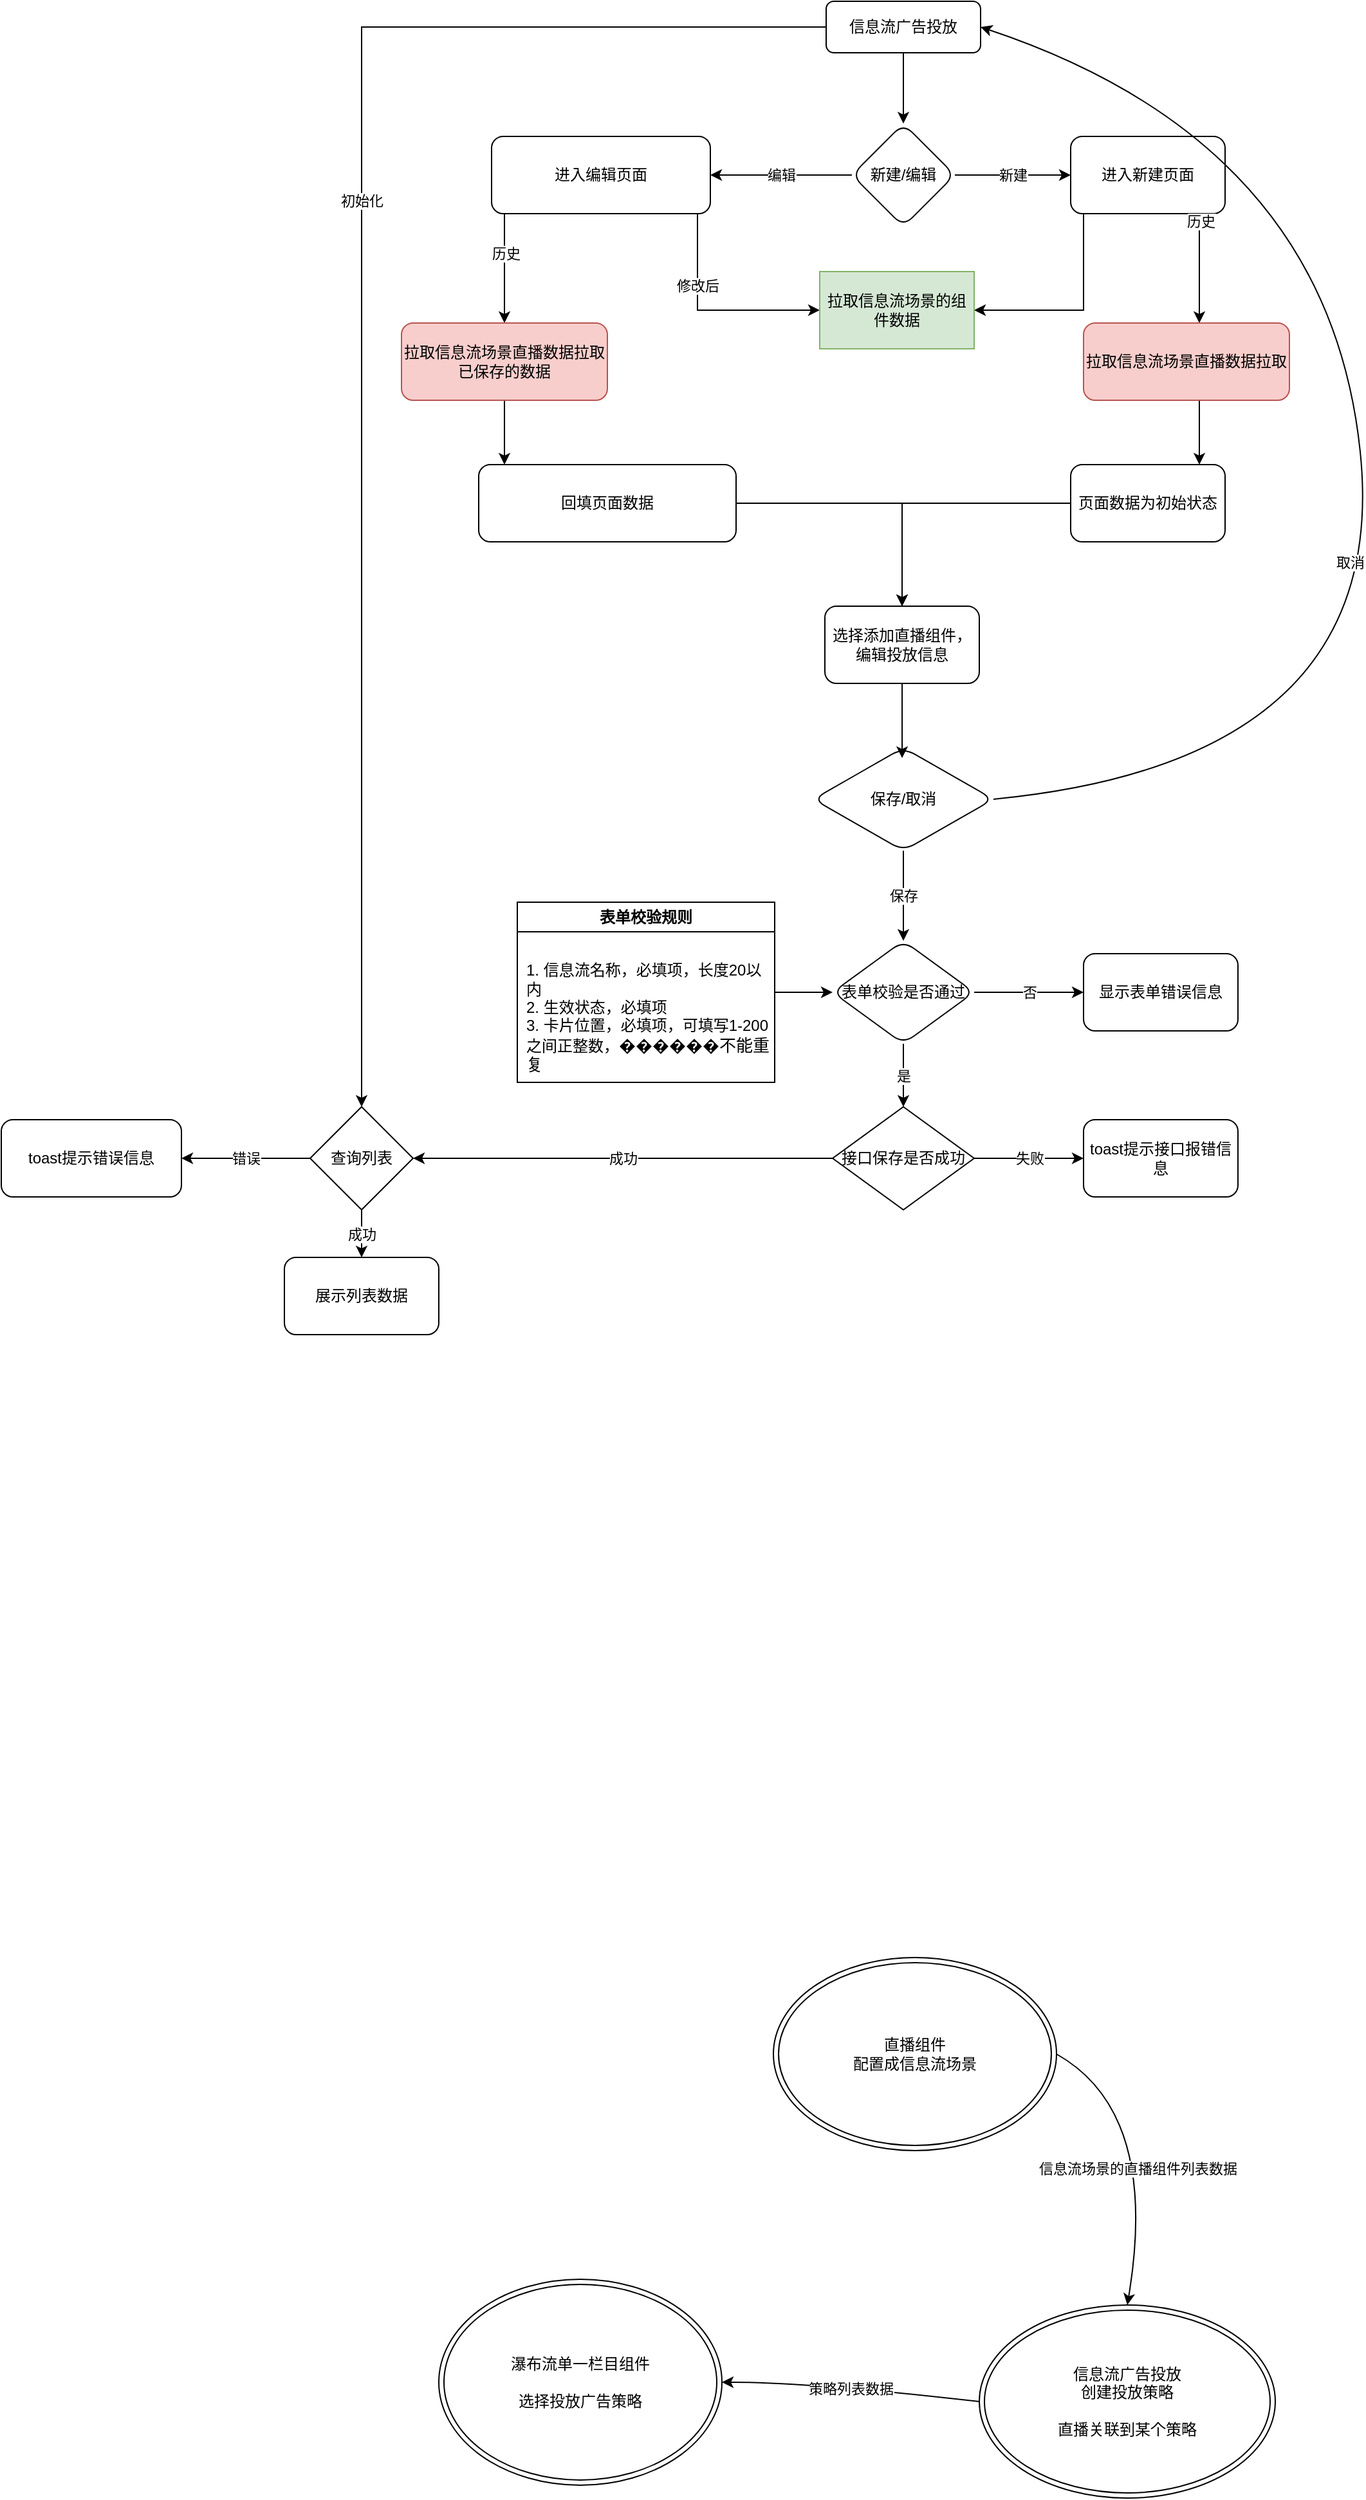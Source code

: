 <mxfile version="24.0.7" type="github">
  <diagram name="第 1 页" id="ZKq8zXLXk0dnEt4Aoh0s">
    <mxGraphModel dx="2261" dy="1927" grid="1" gridSize="10" guides="1" tooltips="1" connect="1" arrows="1" fold="1" page="1" pageScale="1" pageWidth="827" pageHeight="1169" math="0" shadow="0">
      <root>
        <mxCell id="0" />
        <mxCell id="1" parent="0" />
        <mxCell id="HDhsPYsPphgY9-StyKDm-29" value="直播组件&lt;br&gt;配置成信息流场景" style="ellipse;shape=doubleEllipse;whiteSpace=wrap;html=1;" parent="1" vertex="1">
          <mxGeometry x="349" y="1070" width="220" height="150" as="geometry" />
        </mxCell>
        <mxCell id="HDhsPYsPphgY9-StyKDm-30" value="瀑布流单一栏目组件&lt;br&gt;&lt;br&gt;选择投放广告策略" style="ellipse;shape=doubleEllipse;whiteSpace=wrap;html=1;" parent="1" vertex="1">
          <mxGeometry x="89" y="1320" width="220" height="160" as="geometry" />
        </mxCell>
        <mxCell id="HDhsPYsPphgY9-StyKDm-31" value="信息流广告投放&lt;br&gt;创建投放策略&lt;br&gt;&lt;br&gt;直播关联到某个策略" style="ellipse;shape=doubleEllipse;whiteSpace=wrap;html=1;verticalAlign=middle;" parent="1" vertex="1">
          <mxGeometry x="509" y="1340" width="230" height="150" as="geometry" />
        </mxCell>
        <mxCell id="HDhsPYsPphgY9-StyKDm-35" value="" style="curved=1;endArrow=classic;html=1;rounded=0;exitX=1;exitY=0.5;exitDx=0;exitDy=0;entryX=0.5;entryY=0;entryDx=0;entryDy=0;" parent="1" source="HDhsPYsPphgY9-StyKDm-29" target="HDhsPYsPphgY9-StyKDm-31" edge="1">
          <mxGeometry width="50" height="50" relative="1" as="geometry">
            <mxPoint x="649" y="1240" as="sourcePoint" />
            <mxPoint x="699" y="1190" as="targetPoint" />
            <Array as="points">
              <mxPoint x="649" y="1190" />
            </Array>
          </mxGeometry>
        </mxCell>
        <mxCell id="HDhsPYsPphgY9-StyKDm-41" value="信息流场景的直播组件列表数据" style="edgeLabel;html=1;align=center;verticalAlign=middle;resizable=0;points=[];" parent="HDhsPYsPphgY9-StyKDm-35" vertex="1" connectable="0">
          <mxGeometry x="0.127" y="-10" relative="1" as="geometry">
            <mxPoint as="offset" />
          </mxGeometry>
        </mxCell>
        <mxCell id="HDhsPYsPphgY9-StyKDm-38" value="" style="curved=1;endArrow=classic;html=1;rounded=0;entryX=1;entryY=0.5;entryDx=0;entryDy=0;exitX=0;exitY=0.5;exitDx=0;exitDy=0;" parent="1" source="HDhsPYsPphgY9-StyKDm-31" target="HDhsPYsPphgY9-StyKDm-30" edge="1">
          <mxGeometry width="50" height="50" relative="1" as="geometry">
            <mxPoint x="379" y="1450" as="sourcePoint" />
            <mxPoint x="429" y="1400" as="targetPoint" />
            <Array as="points">
              <mxPoint x="379" y="1400" />
            </Array>
          </mxGeometry>
        </mxCell>
        <mxCell id="HDhsPYsPphgY9-StyKDm-39" value="策略列表数据" style="edgeLabel;html=1;align=center;verticalAlign=middle;resizable=0;points=[];" parent="HDhsPYsPphgY9-StyKDm-38" vertex="1" connectable="0">
          <mxGeometry x="0.001" y="2" relative="1" as="geometry">
            <mxPoint y="-1" as="offset" />
          </mxGeometry>
        </mxCell>
        <mxCell id="HDhsPYsPphgY9-StyKDm-42" value="" style="edgeStyle=orthogonalEdgeStyle;rounded=0;orthogonalLoop=1;jettySize=auto;html=1;exitX=0.5;exitY=1;exitDx=0;exitDy=0;" parent="1" source="HDhsPYsPphgY9-StyKDm-45" target="HDhsPYsPphgY9-StyKDm-43" edge="1">
          <mxGeometry relative="1" as="geometry" />
        </mxCell>
        <mxCell id="HDhsPYsPphgY9-StyKDm-43" value="新建/编辑" style="rhombus;whiteSpace=wrap;html=1;rounded=1;glass=0;strokeWidth=1;shadow=0;" parent="1" vertex="1">
          <mxGeometry x="410" y="-355" width="80" height="80" as="geometry" />
        </mxCell>
        <mxCell id="tivRlDreGtwidWBfeTLz-23" value="" style="edgeStyle=orthogonalEdgeStyle;rounded=0;orthogonalLoop=1;jettySize=auto;html=1;entryX=1;entryY=0.5;entryDx=0;entryDy=0;" edge="1" parent="1" source="HDhsPYsPphgY9-StyKDm-44" target="tivRlDreGtwidWBfeTLz-3">
          <mxGeometry relative="1" as="geometry">
            <Array as="points">
              <mxPoint x="590" y="-210" />
            </Array>
          </mxGeometry>
        </mxCell>
        <mxCell id="HDhsPYsPphgY9-StyKDm-44" value="进入新建页面" style="rounded=1;whiteSpace=wrap;html=1;glass=0;strokeWidth=1;shadow=0;" parent="1" vertex="1">
          <mxGeometry x="580" y="-345" width="120" height="60" as="geometry" />
        </mxCell>
        <mxCell id="HDhsPYsPphgY9-StyKDm-100" style="edgeStyle=orthogonalEdgeStyle;rounded=0;orthogonalLoop=1;jettySize=auto;html=1;entryX=0.5;entryY=0;entryDx=0;entryDy=0;" parent="1" source="HDhsPYsPphgY9-StyKDm-45" target="HDhsPYsPphgY9-StyKDm-55" edge="1">
          <mxGeometry relative="1" as="geometry">
            <mxPoint x="50" y="-40" as="targetPoint" />
          </mxGeometry>
        </mxCell>
        <mxCell id="HDhsPYsPphgY9-StyKDm-102" value="初始化" style="edgeLabel;html=1;align=center;verticalAlign=middle;resizable=0;points=[];" parent="HDhsPYsPphgY9-StyKDm-100" vertex="1" connectable="0">
          <mxGeometry x="-0.173" relative="1" as="geometry">
            <mxPoint as="offset" />
          </mxGeometry>
        </mxCell>
        <mxCell id="HDhsPYsPphgY9-StyKDm-45" value="信息流广告投放" style="rounded=1;whiteSpace=wrap;html=1;fontSize=12;glass=0;strokeWidth=1;shadow=0;" parent="1" vertex="1">
          <mxGeometry x="390" y="-450" width="120" height="40" as="geometry" />
        </mxCell>
        <mxCell id="HDhsPYsPphgY9-StyKDm-111" value="" style="edgeStyle=orthogonalEdgeStyle;rounded=0;orthogonalLoop=1;jettySize=auto;html=1;" parent="1" source="tivRlDreGtwidWBfeTLz-1" target="HDhsPYsPphgY9-StyKDm-110" edge="1">
          <mxGeometry relative="1" as="geometry">
            <Array as="points">
              <mxPoint x="190" y="-190" />
            </Array>
          </mxGeometry>
        </mxCell>
        <mxCell id="tivRlDreGtwidWBfeTLz-4" value="" style="edgeStyle=orthogonalEdgeStyle;rounded=0;orthogonalLoop=1;jettySize=auto;html=1;" edge="1" parent="1" source="HDhsPYsPphgY9-StyKDm-46" target="tivRlDreGtwidWBfeTLz-3">
          <mxGeometry relative="1" as="geometry">
            <Array as="points">
              <mxPoint x="290" y="-240" />
              <mxPoint x="290" y="-240" />
            </Array>
          </mxGeometry>
        </mxCell>
        <mxCell id="tivRlDreGtwidWBfeTLz-15" value="修改后" style="edgeLabel;html=1;align=center;verticalAlign=middle;resizable=0;points=[];" vertex="1" connectable="0" parent="tivRlDreGtwidWBfeTLz-4">
          <mxGeometry x="-0.341" relative="1" as="geometry">
            <mxPoint as="offset" />
          </mxGeometry>
        </mxCell>
        <mxCell id="HDhsPYsPphgY9-StyKDm-46" value="进入编辑页面" style="rounded=1;whiteSpace=wrap;html=1;glass=0;strokeWidth=1;shadow=0;" parent="1" vertex="1">
          <mxGeometry x="130" y="-345" width="170" height="60" as="geometry" />
        </mxCell>
        <mxCell id="HDhsPYsPphgY9-StyKDm-47" value="保存/取消" style="rhombus;whiteSpace=wrap;html=1;rounded=1;glass=0;strokeWidth=1;shadow=0;" parent="1" vertex="1">
          <mxGeometry x="380" y="130" width="140" height="80" as="geometry" />
        </mxCell>
        <mxCell id="HDhsPYsPphgY9-StyKDm-48" value="表单校验是否通过" style="rhombus;whiteSpace=wrap;html=1;rounded=1;glass=0;strokeWidth=1;shadow=0;" parent="1" vertex="1">
          <mxGeometry x="395" y="280" width="110" height="80" as="geometry" />
        </mxCell>
        <mxCell id="HDhsPYsPphgY9-StyKDm-49" value="接口保存是否成功" style="rhombus;whiteSpace=wrap;html=1;" parent="1" vertex="1">
          <mxGeometry x="395" y="409" width="110" height="80" as="geometry" />
        </mxCell>
        <mxCell id="HDhsPYsPphgY9-StyKDm-51" value="显示表单错误信息" style="whiteSpace=wrap;html=1;rounded=1;glass=0;strokeWidth=1;shadow=0;" parent="1" vertex="1">
          <mxGeometry x="590" y="290" width="120" height="60" as="geometry" />
        </mxCell>
        <mxCell id="HDhsPYsPphgY9-StyKDm-52" value="toast提示接口报错信息" style="rounded=1;whiteSpace=wrap;html=1;" parent="1" vertex="1">
          <mxGeometry x="590" y="419" width="120" height="60" as="geometry" />
        </mxCell>
        <mxCell id="HDhsPYsPphgY9-StyKDm-55" value="查询列表" style="rhombus;whiteSpace=wrap;html=1;" parent="1" vertex="1">
          <mxGeometry x="-11" y="409" width="80" height="80" as="geometry" />
        </mxCell>
        <mxCell id="HDhsPYsPphgY9-StyKDm-56" value="toast提示错误信息" style="whiteSpace=wrap;html=1;rounded=1;" parent="1" vertex="1">
          <mxGeometry x="-251" y="419" width="140" height="60" as="geometry" />
        </mxCell>
        <mxCell id="HDhsPYsPphgY9-StyKDm-57" value="展示列表数据" style="rounded=1;whiteSpace=wrap;html=1;" parent="1" vertex="1">
          <mxGeometry x="-31" y="526" width="120" height="60" as="geometry" />
        </mxCell>
        <mxCell id="HDhsPYsPphgY9-StyKDm-58" value="" style="endArrow=classic;html=1;rounded=0;edgeStyle=orthogonalEdgeStyle;exitX=0;exitY=0.5;exitDx=0;exitDy=0;entryX=1;entryY=0.5;entryDx=0;entryDy=0;" parent="1" source="HDhsPYsPphgY9-StyKDm-55" target="HDhsPYsPphgY9-StyKDm-56" edge="1">
          <mxGeometry relative="1" as="geometry">
            <mxPoint x="289" y="356" as="sourcePoint" />
            <mxPoint x="369" y="356" as="targetPoint" />
          </mxGeometry>
        </mxCell>
        <mxCell id="HDhsPYsPphgY9-StyKDm-59" value="错误" style="edgeLabel;resizable=0;html=1;align=center;verticalAlign=middle;" parent="HDhsPYsPphgY9-StyKDm-58" connectable="0" vertex="1">
          <mxGeometry relative="1" as="geometry" />
        </mxCell>
        <mxCell id="HDhsPYsPphgY9-StyKDm-60" value="" style="endArrow=classic;html=1;rounded=0;edgeStyle=orthogonalEdgeStyle;exitX=0.5;exitY=1;exitDx=0;exitDy=0;entryX=0.5;entryY=0;entryDx=0;entryDy=0;" parent="1" source="HDhsPYsPphgY9-StyKDm-55" target="HDhsPYsPphgY9-StyKDm-57" edge="1">
          <mxGeometry relative="1" as="geometry">
            <mxPoint x="289" y="356" as="sourcePoint" />
            <mxPoint x="389" y="356" as="targetPoint" />
          </mxGeometry>
        </mxCell>
        <mxCell id="HDhsPYsPphgY9-StyKDm-61" value="成功" style="edgeLabel;resizable=0;html=1;align=center;verticalAlign=middle;" parent="HDhsPYsPphgY9-StyKDm-60" connectable="0" vertex="1">
          <mxGeometry relative="1" as="geometry" />
        </mxCell>
        <mxCell id="HDhsPYsPphgY9-StyKDm-62" value="" style="endArrow=classic;html=1;rounded=0;edgeStyle=orthogonalEdgeStyle;exitX=0;exitY=0.5;exitDx=0;exitDy=0;entryX=1;entryY=0.5;entryDx=0;entryDy=0;" parent="1" source="HDhsPYsPphgY9-StyKDm-43" target="HDhsPYsPphgY9-StyKDm-46" edge="1">
          <mxGeometry relative="1" as="geometry">
            <mxPoint x="440" y="-55" as="sourcePoint" />
            <mxPoint x="540" y="-55" as="targetPoint" />
          </mxGeometry>
        </mxCell>
        <mxCell id="HDhsPYsPphgY9-StyKDm-63" value="编辑" style="edgeLabel;resizable=0;html=1;align=center;verticalAlign=middle;" parent="HDhsPYsPphgY9-StyKDm-62" connectable="0" vertex="1">
          <mxGeometry relative="1" as="geometry" />
        </mxCell>
        <mxCell id="HDhsPYsPphgY9-StyKDm-65" value="" style="endArrow=classic;html=1;rounded=0;edgeStyle=orthogonalEdgeStyle;exitX=1;exitY=0.5;exitDx=0;exitDy=0;entryX=0;entryY=0.5;entryDx=0;entryDy=0;" parent="1" source="HDhsPYsPphgY9-StyKDm-49" target="HDhsPYsPphgY9-StyKDm-52" edge="1">
          <mxGeometry relative="1" as="geometry">
            <mxPoint x="440" y="389" as="sourcePoint" />
            <mxPoint x="540" y="474" as="targetPoint" />
          </mxGeometry>
        </mxCell>
        <mxCell id="HDhsPYsPphgY9-StyKDm-66" value="失败" style="edgeLabel;resizable=0;html=1;align=center;verticalAlign=middle;" parent="HDhsPYsPphgY9-StyKDm-65" connectable="0" vertex="1">
          <mxGeometry relative="1" as="geometry" />
        </mxCell>
        <mxCell id="HDhsPYsPphgY9-StyKDm-67" value="" style="endArrow=classic;html=1;rounded=0;edgeStyle=orthogonalEdgeStyle;exitX=1;exitY=0.5;exitDx=0;exitDy=0;entryX=0;entryY=0.5;entryDx=0;entryDy=0;" parent="1" source="HDhsPYsPphgY9-StyKDm-48" target="HDhsPYsPphgY9-StyKDm-51" edge="1">
          <mxGeometry relative="1" as="geometry">
            <mxPoint x="440" y="350" as="sourcePoint" />
            <mxPoint x="540" y="350" as="targetPoint" />
          </mxGeometry>
        </mxCell>
        <mxCell id="HDhsPYsPphgY9-StyKDm-68" value="否" style="edgeLabel;resizable=0;html=1;align=center;verticalAlign=middle;" parent="HDhsPYsPphgY9-StyKDm-67" connectable="0" vertex="1">
          <mxGeometry relative="1" as="geometry" />
        </mxCell>
        <mxCell id="HDhsPYsPphgY9-StyKDm-71" value="" style="endArrow=classic;html=1;rounded=0;edgeStyle=orthogonalEdgeStyle;exitX=1;exitY=0.5;exitDx=0;exitDy=0;entryX=0;entryY=0.5;entryDx=0;entryDy=0;" parent="1" source="HDhsPYsPphgY9-StyKDm-43" target="HDhsPYsPphgY9-StyKDm-44" edge="1">
          <mxGeometry relative="1" as="geometry">
            <mxPoint x="440" y="-55" as="sourcePoint" />
            <mxPoint x="540" y="-55" as="targetPoint" />
          </mxGeometry>
        </mxCell>
        <mxCell id="HDhsPYsPphgY9-StyKDm-72" value="新建" style="edgeLabel;resizable=0;html=1;align=center;verticalAlign=middle;" parent="HDhsPYsPphgY9-StyKDm-71" connectable="0" vertex="1">
          <mxGeometry relative="1" as="geometry" />
        </mxCell>
        <mxCell id="HDhsPYsPphgY9-StyKDm-75" value="" style="endArrow=classic;html=1;rounded=0;edgeStyle=orthogonalEdgeStyle;exitX=0.5;exitY=1;exitDx=0;exitDy=0;entryX=0.5;entryY=0;entryDx=0;entryDy=0;" parent="1" source="HDhsPYsPphgY9-StyKDm-47" target="HDhsPYsPphgY9-StyKDm-48" edge="1">
          <mxGeometry relative="1" as="geometry">
            <mxPoint x="440" y="350" as="sourcePoint" />
            <mxPoint x="540" y="350" as="targetPoint" />
          </mxGeometry>
        </mxCell>
        <mxCell id="HDhsPYsPphgY9-StyKDm-76" value="保存" style="edgeLabel;resizable=0;html=1;align=center;verticalAlign=middle;" parent="HDhsPYsPphgY9-StyKDm-75" connectable="0" vertex="1">
          <mxGeometry relative="1" as="geometry" />
        </mxCell>
        <mxCell id="HDhsPYsPphgY9-StyKDm-77" value="" style="endArrow=classic;html=1;rounded=0;edgeStyle=orthogonalEdgeStyle;exitX=0.5;exitY=1;exitDx=0;exitDy=0;entryX=0.5;entryY=0;entryDx=0;entryDy=0;" parent="1" source="HDhsPYsPphgY9-StyKDm-48" target="HDhsPYsPphgY9-StyKDm-49" edge="1">
          <mxGeometry relative="1" as="geometry">
            <mxPoint x="440" y="200" as="sourcePoint" />
            <mxPoint x="540" y="200" as="targetPoint" />
          </mxGeometry>
        </mxCell>
        <mxCell id="HDhsPYsPphgY9-StyKDm-78" value="是" style="edgeLabel;resizable=0;html=1;align=center;verticalAlign=middle;" parent="HDhsPYsPphgY9-StyKDm-77" connectable="0" vertex="1">
          <mxGeometry relative="1" as="geometry" />
        </mxCell>
        <mxCell id="HDhsPYsPphgY9-StyKDm-79" value="" style="endArrow=classic;html=1;rounded=0;edgeStyle=orthogonalEdgeStyle;exitX=0;exitY=0.5;exitDx=0;exitDy=0;entryX=1;entryY=0.5;entryDx=0;entryDy=0;" parent="1" source="HDhsPYsPphgY9-StyKDm-49" target="HDhsPYsPphgY9-StyKDm-55" edge="1">
          <mxGeometry relative="1" as="geometry">
            <mxPoint x="440" y="539" as="sourcePoint" />
            <mxPoint x="80" y="599" as="targetPoint" />
          </mxGeometry>
        </mxCell>
        <mxCell id="HDhsPYsPphgY9-StyKDm-80" value="成功" style="edgeLabel;resizable=0;html=1;align=center;verticalAlign=middle;" parent="HDhsPYsPphgY9-StyKDm-79" connectable="0" vertex="1">
          <mxGeometry relative="1" as="geometry" />
        </mxCell>
        <mxCell id="HDhsPYsPphgY9-StyKDm-107" value="" style="curved=1;endArrow=classic;html=1;rounded=0;entryX=1;entryY=0.5;entryDx=0;entryDy=0;exitX=1;exitY=0.5;exitDx=0;exitDy=0;" parent="1" source="HDhsPYsPphgY9-StyKDm-47" target="HDhsPYsPphgY9-StyKDm-45" edge="1">
          <mxGeometry width="50" height="50" relative="1" as="geometry">
            <mxPoint x="300" y="10" as="sourcePoint" />
            <mxPoint x="350" y="-40" as="targetPoint" />
            <Array as="points">
              <mxPoint x="830" y="140" />
              <mxPoint x="780" y="-340" />
            </Array>
          </mxGeometry>
        </mxCell>
        <mxCell id="HDhsPYsPphgY9-StyKDm-108" value="取消" style="edgeLabel;html=1;align=center;verticalAlign=middle;resizable=0;points=[];" parent="HDhsPYsPphgY9-StyKDm-107" vertex="1" connectable="0">
          <mxGeometry x="-0.131" y="17" relative="1" as="geometry">
            <mxPoint as="offset" />
          </mxGeometry>
        </mxCell>
        <mxCell id="HDhsPYsPphgY9-StyKDm-120" value="" style="edgeStyle=orthogonalEdgeStyle;rounded=0;orthogonalLoop=1;jettySize=auto;html=1;" parent="1" source="HDhsPYsPphgY9-StyKDm-110" target="HDhsPYsPphgY9-StyKDm-119" edge="1">
          <mxGeometry relative="1" as="geometry" />
        </mxCell>
        <mxCell id="HDhsPYsPphgY9-StyKDm-110" value="回填页面数据&lt;br&gt;" style="rounded=1;whiteSpace=wrap;html=1;glass=0;strokeWidth=1;shadow=0;" parent="1" vertex="1">
          <mxGeometry x="120" y="-90" width="200" height="60" as="geometry" />
        </mxCell>
        <mxCell id="HDhsPYsPphgY9-StyKDm-122" style="edgeStyle=orthogonalEdgeStyle;rounded=0;orthogonalLoop=1;jettySize=auto;html=1;entryX=0.5;entryY=0;entryDx=0;entryDy=0;" parent="1" source="HDhsPYsPphgY9-StyKDm-112" target="HDhsPYsPphgY9-StyKDm-119" edge="1">
          <mxGeometry relative="1" as="geometry" />
        </mxCell>
        <mxCell id="HDhsPYsPphgY9-StyKDm-112" value="页面数据为初始状态" style="rounded=1;whiteSpace=wrap;html=1;glass=0;strokeWidth=1;shadow=0;" parent="1" vertex="1">
          <mxGeometry x="580" y="-90" width="120" height="60" as="geometry" />
        </mxCell>
        <mxCell id="HDhsPYsPphgY9-StyKDm-119" value="选择添加直播组件，编辑投放信息" style="rounded=1;whiteSpace=wrap;html=1;glass=0;strokeWidth=1;shadow=0;" parent="1" vertex="1">
          <mxGeometry x="389" y="20" width="120" height="60" as="geometry" />
        </mxCell>
        <mxCell id="HDhsPYsPphgY9-StyKDm-121" style="edgeStyle=orthogonalEdgeStyle;rounded=0;orthogonalLoop=1;jettySize=auto;html=1;entryX=0.493;entryY=0.1;entryDx=0;entryDy=0;entryPerimeter=0;" parent="1" source="HDhsPYsPphgY9-StyKDm-119" target="HDhsPYsPphgY9-StyKDm-47" edge="1">
          <mxGeometry relative="1" as="geometry" />
        </mxCell>
        <mxCell id="HDhsPYsPphgY9-StyKDm-125" style="edgeStyle=orthogonalEdgeStyle;rounded=0;orthogonalLoop=1;jettySize=auto;html=1;entryX=0;entryY=0.5;entryDx=0;entryDy=0;" parent="1" source="HDhsPYsPphgY9-StyKDm-123" target="HDhsPYsPphgY9-StyKDm-48" edge="1">
          <mxGeometry relative="1" as="geometry" />
        </mxCell>
        <mxCell id="HDhsPYsPphgY9-StyKDm-123" value="表单校验规则" style="swimlane;whiteSpace=wrap;html=1;" parent="1" vertex="1">
          <mxGeometry x="150" y="250" width="200" height="140" as="geometry">
            <mxRectangle x="150" y="270" width="110" height="30" as="alternateBounds" />
          </mxGeometry>
        </mxCell>
        <mxCell id="HDhsPYsPphgY9-StyKDm-124" value="1. 信息流名称，必填项，长度20以内&lt;br&gt;2. 生效状态，必填项&lt;br&gt;3.&amp;nbsp;卡片位置，必填项，可填写1-200之间正整数，&lt;span style=&quot;font-size: 13px; font-family: AppleColorEmoji, &amp;quot;Apple Color Emoji&amp;quot;;&quot;&gt;������&lt;/span&gt;&lt;span style=&quot;font-size: 13px; font-family: PingFangSC-Regular, &amp;quot;PingFang SC&amp;quot;;&quot;&gt;不能重复&lt;/span&gt;&lt;br&gt;&lt;div&gt;&lt;/div&gt;" style="text;strokeColor=none;fillColor=none;align=left;verticalAlign=middle;spacingLeft=4;spacingRight=4;overflow=hidden;points=[[0,0.5],[1,0.5]];portConstraint=eastwest;rotatable=0;whiteSpace=wrap;html=1;" parent="HDhsPYsPphgY9-StyKDm-123" vertex="1">
          <mxGeometry x="1" y="40" width="200" height="100" as="geometry" />
        </mxCell>
        <mxCell id="tivRlDreGtwidWBfeTLz-2" value="" style="edgeStyle=orthogonalEdgeStyle;rounded=0;orthogonalLoop=1;jettySize=auto;html=1;" edge="1" parent="1" source="HDhsPYsPphgY9-StyKDm-46" target="tivRlDreGtwidWBfeTLz-1">
          <mxGeometry relative="1" as="geometry">
            <mxPoint x="190" y="-285" as="sourcePoint" />
            <mxPoint x="190" y="-90" as="targetPoint" />
            <Array as="points">
              <mxPoint x="140" y="-260" />
              <mxPoint x="140" y="-260" />
            </Array>
          </mxGeometry>
        </mxCell>
        <mxCell id="tivRlDreGtwidWBfeTLz-14" value="历史" style="edgeLabel;html=1;align=center;verticalAlign=middle;resizable=0;points=[];" vertex="1" connectable="0" parent="tivRlDreGtwidWBfeTLz-2">
          <mxGeometry x="-0.276" y="1" relative="1" as="geometry">
            <mxPoint as="offset" />
          </mxGeometry>
        </mxCell>
        <mxCell id="tivRlDreGtwidWBfeTLz-1" value="拉取信息流场景直播数据拉取已保存的数据" style="rounded=1;whiteSpace=wrap;html=1;fillColor=#f8cecc;strokeColor=#b85450;" vertex="1" parent="1">
          <mxGeometry x="60" y="-200" width="160" height="60" as="geometry" />
        </mxCell>
        <mxCell id="tivRlDreGtwidWBfeTLz-3" value="拉取信息流场景的组件数据" style="rounded=0;whiteSpace=wrap;html=1;fillColor=#d5e8d4;strokeColor=#82b366;" vertex="1" parent="1">
          <mxGeometry x="385" y="-240" width="120" height="60" as="geometry" />
        </mxCell>
        <mxCell id="tivRlDreGtwidWBfeTLz-18" value="" style="edgeStyle=orthogonalEdgeStyle;rounded=0;orthogonalLoop=1;jettySize=auto;html=1;" edge="1" parent="1" target="tivRlDreGtwidWBfeTLz-20">
          <mxGeometry relative="1" as="geometry">
            <mxPoint x="640" y="-285" as="sourcePoint" />
            <mxPoint x="690" y="-90" as="targetPoint" />
            <Array as="points">
              <mxPoint x="680" y="-285" />
            </Array>
          </mxGeometry>
        </mxCell>
        <mxCell id="tivRlDreGtwidWBfeTLz-19" value="历史" style="edgeLabel;html=1;align=center;verticalAlign=middle;resizable=0;points=[];" vertex="1" connectable="0" parent="tivRlDreGtwidWBfeTLz-18">
          <mxGeometry x="-0.276" y="1" relative="1" as="geometry">
            <mxPoint as="offset" />
          </mxGeometry>
        </mxCell>
        <mxCell id="tivRlDreGtwidWBfeTLz-21" value="" style="edgeStyle=orthogonalEdgeStyle;rounded=0;orthogonalLoop=1;jettySize=auto;html=1;" edge="1" parent="1" source="tivRlDreGtwidWBfeTLz-20" target="HDhsPYsPphgY9-StyKDm-112">
          <mxGeometry relative="1" as="geometry">
            <Array as="points">
              <mxPoint x="680" y="-120" />
              <mxPoint x="680" y="-120" />
            </Array>
          </mxGeometry>
        </mxCell>
        <mxCell id="tivRlDreGtwidWBfeTLz-20" value="拉取信息流场景直播数据拉取" style="rounded=1;whiteSpace=wrap;html=1;fillColor=#f8cecc;strokeColor=#b85450;" vertex="1" parent="1">
          <mxGeometry x="590" y="-200" width="160" height="60" as="geometry" />
        </mxCell>
      </root>
    </mxGraphModel>
  </diagram>
</mxfile>
